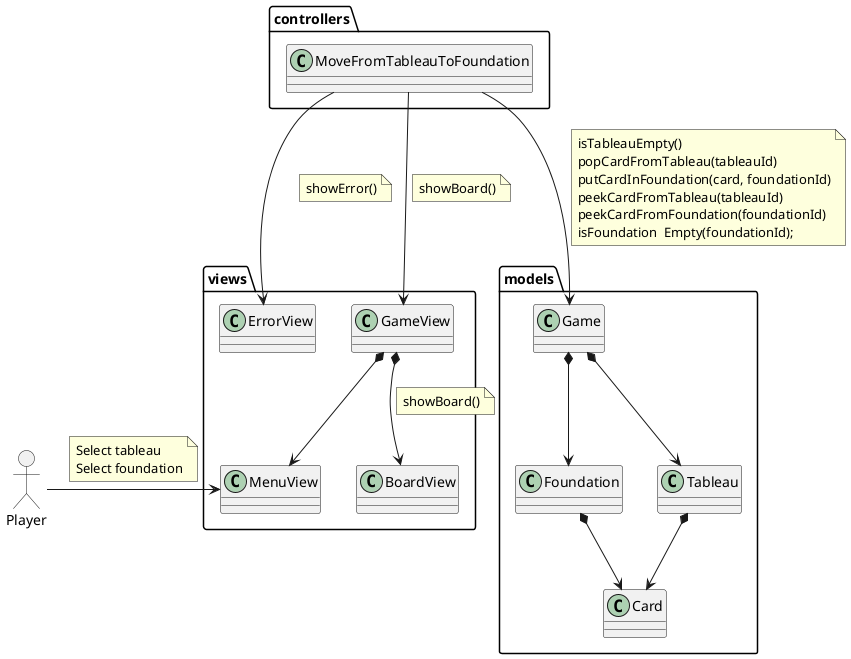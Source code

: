 @startuml
mix_actor Player

  package views {
     class MenuView
     class ErrorView
     class GameView
     class BoardView

     GameView *--> BoardView
     note on link: showBoard()
     GameView *--> MenuView
  }

  package controllers {
     class MoveFromTableauToFoundation
  }

  package models {
     class Game
     class Card
     class Foundation
     class Tableau
     Tableau*--> Card
     Foundation*--> Card
     Game *-->Foundation
     Game *-->Tableau
  }

  Player -right-> MenuView
  note on link: Select tableau\nSelect foundation

  MoveFromTableauToFoundation -down-> GameView
  note on link: showBoard()
  MoveFromTableauToFoundation -down-> Game
  note on link: isTableauEmpty()\npopCardFromTableau(tableauId)\nputCardInFoundation(card, foundationId)\npeekCardFromTableau(tableauId)\npeekCardFromFoundation(foundationId)\nisFoundation  Empty(foundationId);

  MoveFromTableauToFoundation  -down-> ErrorView
  note on link: showError()
@enduml
